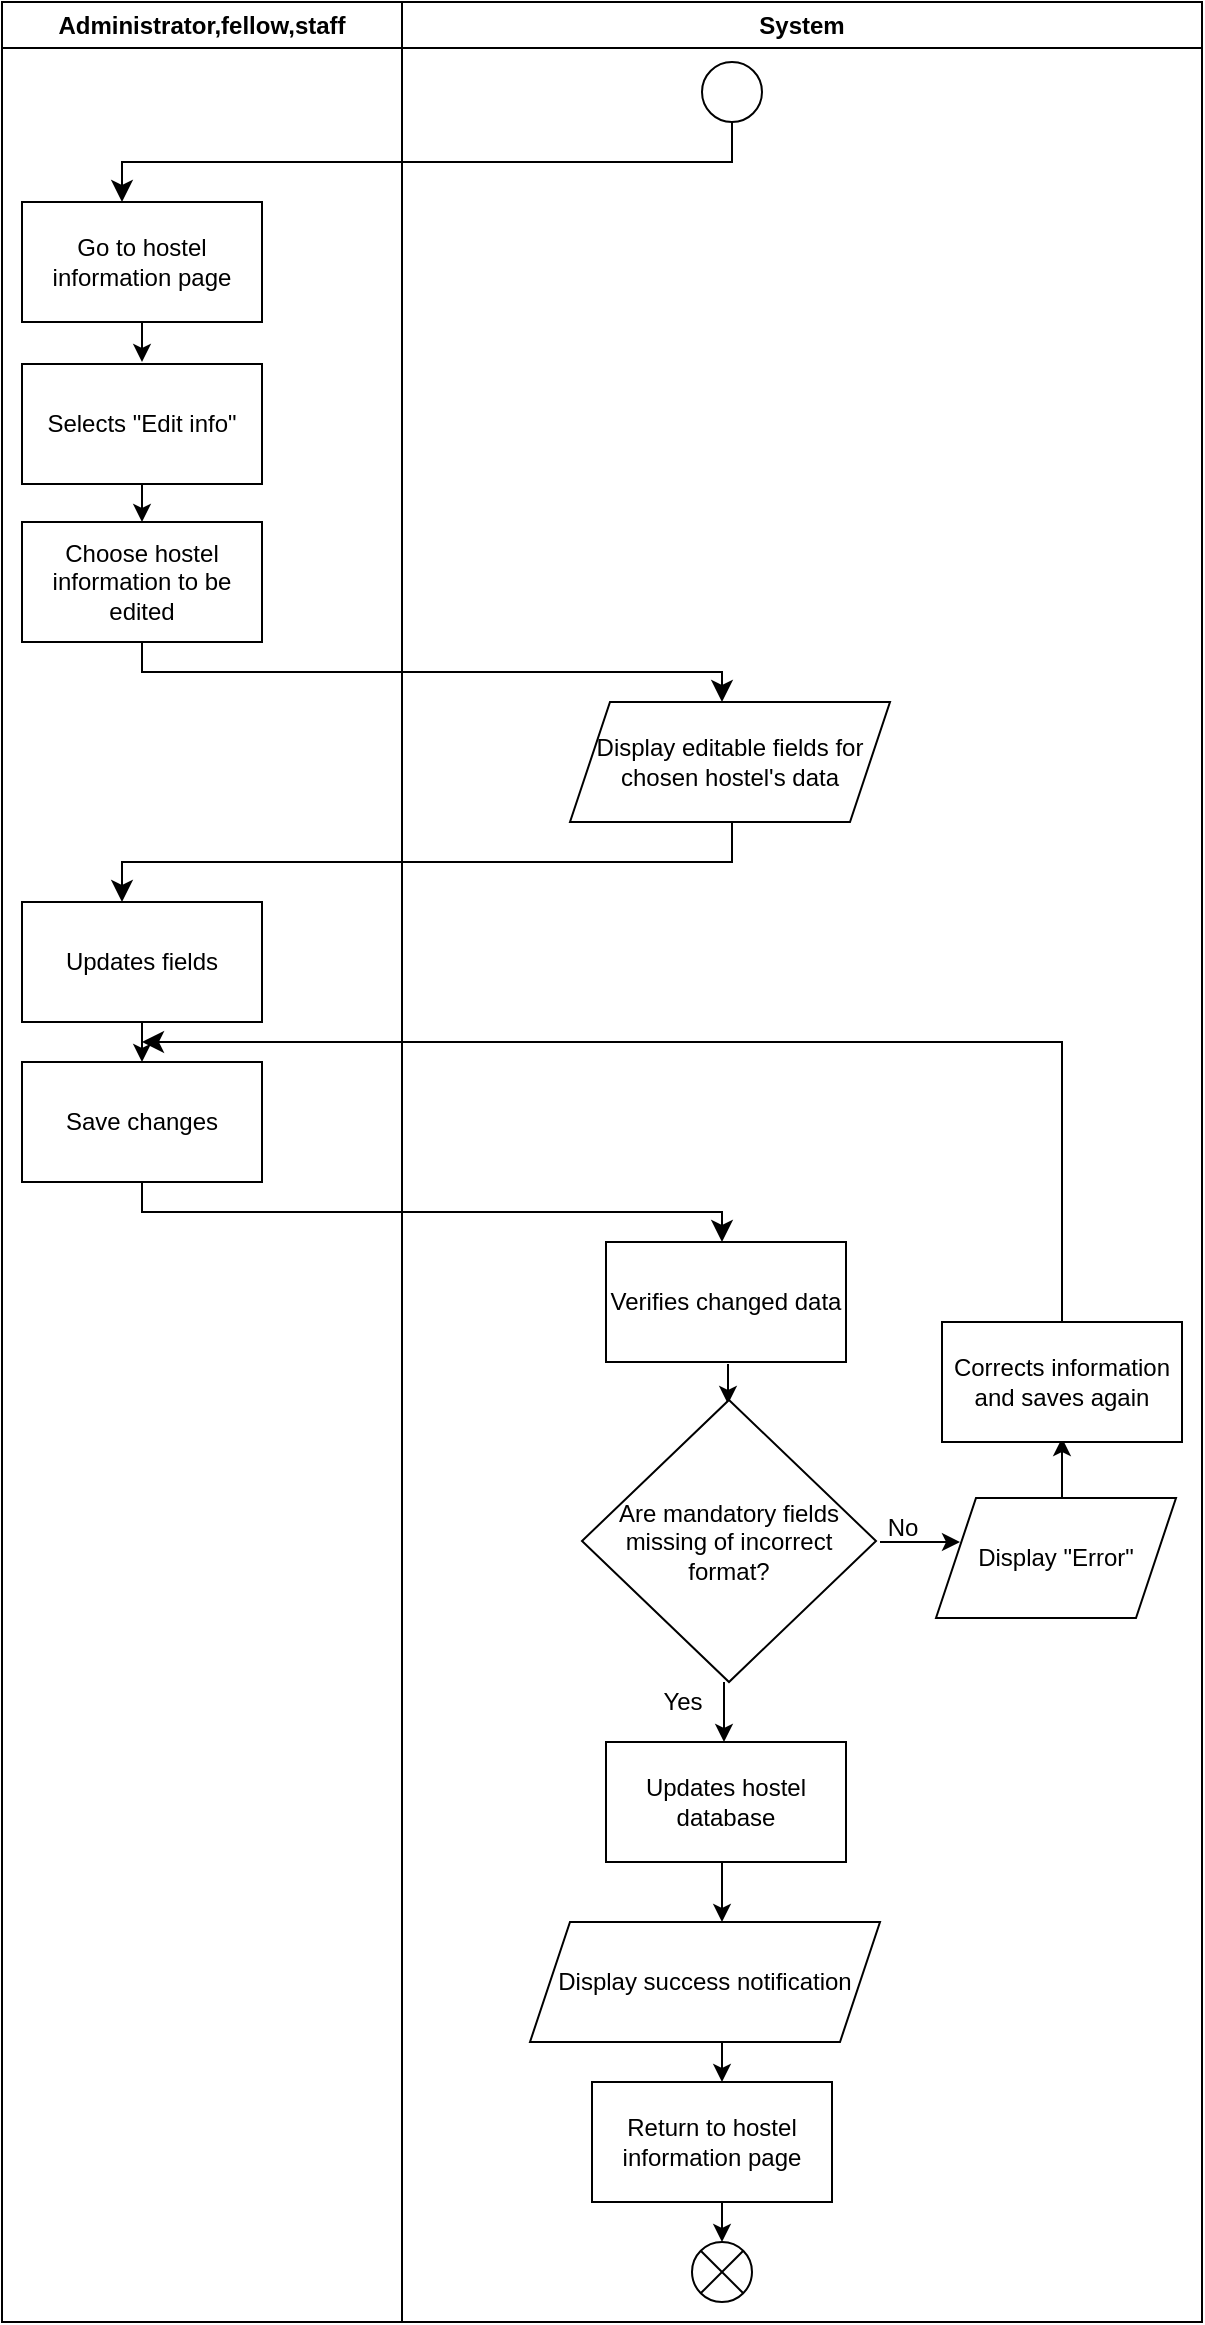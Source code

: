 <mxfile>
    <diagram id="yhGOopDq2RUEgsi9p6Jm" name="Page-1">
        <mxGraphModel dx="2228" dy="725" grid="1" gridSize="10" guides="1" tooltips="1" connect="1" arrows="1" fold="1" page="1" pageScale="1" pageWidth="850" pageHeight="1100" math="0" shadow="0">
            <root>
                <mxCell id="0"/>
                <mxCell id="1" parent="0"/>
                <mxCell id="2" value="" style="ellipse;" parent="1" vertex="1">
                    <mxGeometry x="340" y="30" width="30" height="30" as="geometry"/>
                </mxCell>
                <mxCell id="3" value="" style="edgeStyle=elbowEdgeStyle;elbow=vertical;endArrow=classic;html=1;curved=0;rounded=0;endSize=8;startSize=8;" parent="1" edge="1">
                    <mxGeometry width="50" height="50" relative="1" as="geometry">
                        <mxPoint x="355" y="60" as="sourcePoint"/>
                        <mxPoint x="50" y="100" as="targetPoint"/>
                    </mxGeometry>
                </mxCell>
                <mxCell id="4" value="Go to hostel information page" style="rounded=0;whiteSpace=wrap;html=1;" parent="1" vertex="1">
                    <mxGeometry y="100" width="120" height="60" as="geometry"/>
                </mxCell>
                <mxCell id="5" value="" style="endArrow=classic;html=1;" parent="1" edge="1">
                    <mxGeometry width="50" height="50" relative="1" as="geometry">
                        <mxPoint x="60" y="160" as="sourcePoint"/>
                        <mxPoint x="60" y="180" as="targetPoint"/>
                    </mxGeometry>
                </mxCell>
                <mxCell id="6" value="Selects &quot;Edit info&quot;" style="rounded=0;whiteSpace=wrap;html=1;" parent="1" vertex="1">
                    <mxGeometry y="181" width="120" height="60" as="geometry"/>
                </mxCell>
                <mxCell id="7" value="" style="endArrow=classic;html=1;" parent="1" edge="1">
                    <mxGeometry width="50" height="50" relative="1" as="geometry">
                        <mxPoint x="60" y="241" as="sourcePoint"/>
                        <mxPoint x="60" y="260" as="targetPoint"/>
                    </mxGeometry>
                </mxCell>
                <mxCell id="8" value="Choose hostel information to be edited" style="rounded=0;whiteSpace=wrap;html=1;" parent="1" vertex="1">
                    <mxGeometry y="260" width="120" height="60" as="geometry"/>
                </mxCell>
                <mxCell id="9" value="" style="edgeStyle=elbowEdgeStyle;elbow=vertical;endArrow=classic;html=1;curved=0;rounded=0;endSize=8;startSize=8;" parent="1" edge="1">
                    <mxGeometry width="50" height="50" relative="1" as="geometry">
                        <mxPoint x="60" y="320" as="sourcePoint"/>
                        <mxPoint x="350" y="350" as="targetPoint"/>
                    </mxGeometry>
                </mxCell>
                <mxCell id="10" value="Display editable fields for chosen hostel's data" style="shape=parallelogram;perimeter=parallelogramPerimeter;whiteSpace=wrap;html=1;fixedSize=1;" parent="1" vertex="1">
                    <mxGeometry x="274" y="350" width="160" height="60" as="geometry"/>
                </mxCell>
                <mxCell id="11" value="" style="edgeStyle=elbowEdgeStyle;elbow=vertical;endArrow=classic;html=1;curved=0;rounded=0;endSize=8;startSize=8;" parent="1" edge="1">
                    <mxGeometry width="50" height="50" relative="1" as="geometry">
                        <mxPoint x="355" y="410" as="sourcePoint"/>
                        <mxPoint x="50" y="450" as="targetPoint"/>
                    </mxGeometry>
                </mxCell>
                <mxCell id="12" value="Updates fields" style="rounded=0;whiteSpace=wrap;html=1;" parent="1" vertex="1">
                    <mxGeometry y="450" width="120" height="60" as="geometry"/>
                </mxCell>
                <mxCell id="13" value="" style="endArrow=classic;html=1;" parent="1" edge="1">
                    <mxGeometry width="50" height="50" relative="1" as="geometry">
                        <mxPoint x="60" y="510" as="sourcePoint"/>
                        <mxPoint x="60" y="530" as="targetPoint"/>
                    </mxGeometry>
                </mxCell>
                <mxCell id="14" value="Save changes" style="rounded=0;whiteSpace=wrap;html=1;" parent="1" vertex="1">
                    <mxGeometry y="530" width="120" height="60" as="geometry"/>
                </mxCell>
                <mxCell id="15" value="" style="edgeStyle=elbowEdgeStyle;elbow=vertical;endArrow=classic;html=1;curved=0;rounded=0;endSize=8;startSize=8;" parent="1" edge="1">
                    <mxGeometry width="50" height="50" relative="1" as="geometry">
                        <mxPoint x="60" y="590" as="sourcePoint"/>
                        <mxPoint x="350" y="620" as="targetPoint"/>
                    </mxGeometry>
                </mxCell>
                <mxCell id="16" value="Verifies changed data" style="rounded=0;whiteSpace=wrap;html=1;" parent="1" vertex="1">
                    <mxGeometry x="292" y="620" width="120" height="60" as="geometry"/>
                </mxCell>
                <mxCell id="17" value="" style="endArrow=classic;html=1;" parent="1" edge="1">
                    <mxGeometry width="50" height="50" relative="1" as="geometry">
                        <mxPoint x="353" y="681" as="sourcePoint"/>
                        <mxPoint x="353" y="701" as="targetPoint"/>
                    </mxGeometry>
                </mxCell>
                <mxCell id="18" value="Are mandatory fields missing of incorrect format?" style="rhombus;whiteSpace=wrap;html=1;" parent="1" vertex="1">
                    <mxGeometry x="280" y="699" width="147" height="141" as="geometry"/>
                </mxCell>
                <mxCell id="20" value="" style="endArrow=classic;html=1;" parent="1" edge="1">
                    <mxGeometry width="50" height="50" relative="1" as="geometry">
                        <mxPoint x="351" y="840" as="sourcePoint"/>
                        <mxPoint x="351" y="870" as="targetPoint"/>
                    </mxGeometry>
                </mxCell>
                <mxCell id="21" value="Updates hostel database" style="rounded=0;whiteSpace=wrap;html=1;" parent="1" vertex="1">
                    <mxGeometry x="292" y="870" width="120" height="60" as="geometry"/>
                </mxCell>
                <mxCell id="22" value="" style="endArrow=classic;html=1;" parent="1" edge="1">
                    <mxGeometry width="50" height="50" relative="1" as="geometry">
                        <mxPoint x="350" y="930" as="sourcePoint"/>
                        <mxPoint x="350" y="960" as="targetPoint"/>
                    </mxGeometry>
                </mxCell>
                <mxCell id="23" value="Display success notification" style="shape=parallelogram;perimeter=parallelogramPerimeter;whiteSpace=wrap;html=1;fixedSize=1;" parent="1" vertex="1">
                    <mxGeometry x="254" y="960" width="175" height="60" as="geometry"/>
                </mxCell>
                <mxCell id="24" value="Return to hostel information page" style="rounded=0;whiteSpace=wrap;html=1;" parent="1" vertex="1">
                    <mxGeometry x="285" y="1040" width="120" height="60" as="geometry"/>
                </mxCell>
                <mxCell id="25" value="" style="endArrow=classic;html=1;" parent="1" edge="1">
                    <mxGeometry width="50" height="50" relative="1" as="geometry">
                        <mxPoint x="350" y="1020" as="sourcePoint"/>
                        <mxPoint x="350" y="1040" as="targetPoint"/>
                    </mxGeometry>
                </mxCell>
                <mxCell id="26" value="" style="endArrow=classic;html=1;" parent="1" edge="1">
                    <mxGeometry width="50" height="50" relative="1" as="geometry">
                        <mxPoint x="350" y="1100" as="sourcePoint"/>
                        <mxPoint x="350" y="1120" as="targetPoint"/>
                    </mxGeometry>
                </mxCell>
                <mxCell id="27" value="" style="shape=sumEllipse;perimeter=ellipsePerimeter;whiteSpace=wrap;html=1;backgroundOutline=1;" parent="1" vertex="1">
                    <mxGeometry x="335" y="1120" width="30" height="30" as="geometry"/>
                </mxCell>
                <mxCell id="28" value="Yes" style="text;html=1;align=center;verticalAlign=middle;resizable=0;points=[];autosize=1;strokeColor=none;fillColor=none;" parent="1" vertex="1">
                    <mxGeometry x="310" y="835" width="40" height="30" as="geometry"/>
                </mxCell>
                <mxCell id="29" value="" style="endArrow=classic;html=1;" parent="1" edge="1">
                    <mxGeometry width="50" height="50" relative="1" as="geometry">
                        <mxPoint x="429" y="770" as="sourcePoint"/>
                        <mxPoint x="469" y="770" as="targetPoint"/>
                    </mxGeometry>
                </mxCell>
                <mxCell id="30" value="No" style="text;html=1;align=center;verticalAlign=middle;resizable=0;points=[];autosize=1;strokeColor=none;fillColor=none;" parent="1" vertex="1">
                    <mxGeometry x="420" y="748" width="40" height="30" as="geometry"/>
                </mxCell>
                <mxCell id="31" value="Display &quot;Error&quot;" style="shape=parallelogram;perimeter=parallelogramPerimeter;whiteSpace=wrap;html=1;fixedSize=1;" parent="1" vertex="1">
                    <mxGeometry x="457" y="748" width="120" height="60" as="geometry"/>
                </mxCell>
                <mxCell id="32" value="" style="endArrow=classic;html=1;" parent="1" edge="1">
                    <mxGeometry width="50" height="50" relative="1" as="geometry">
                        <mxPoint x="520" y="748" as="sourcePoint"/>
                        <mxPoint x="520" y="718" as="targetPoint"/>
                    </mxGeometry>
                </mxCell>
                <mxCell id="33" value="Corrects information and saves again" style="rounded=0;whiteSpace=wrap;html=1;" parent="1" vertex="1">
                    <mxGeometry x="460" y="660" width="120" height="60" as="geometry"/>
                </mxCell>
                <mxCell id="34" value="" style="edgeStyle=elbowEdgeStyle;elbow=vertical;endArrow=classic;html=1;curved=0;rounded=0;endSize=8;startSize=8;" parent="1" edge="1">
                    <mxGeometry width="50" height="50" relative="1" as="geometry">
                        <mxPoint x="520" y="660" as="sourcePoint"/>
                        <mxPoint x="60" y="520" as="targetPoint"/>
                        <Array as="points">
                            <mxPoint x="260" y="520"/>
                        </Array>
                    </mxGeometry>
                </mxCell>
                <mxCell id="35" value="Administrator,fellow,staff" style="swimlane;whiteSpace=wrap;html=1;" parent="1" vertex="1">
                    <mxGeometry x="-10" width="200" height="1160" as="geometry"/>
                </mxCell>
                <mxCell id="36" value="System" style="swimlane;whiteSpace=wrap;html=1;" parent="1" vertex="1">
                    <mxGeometry x="190" width="400" height="1160" as="geometry"/>
                </mxCell>
            </root>
        </mxGraphModel>
    </diagram>
</mxfile>